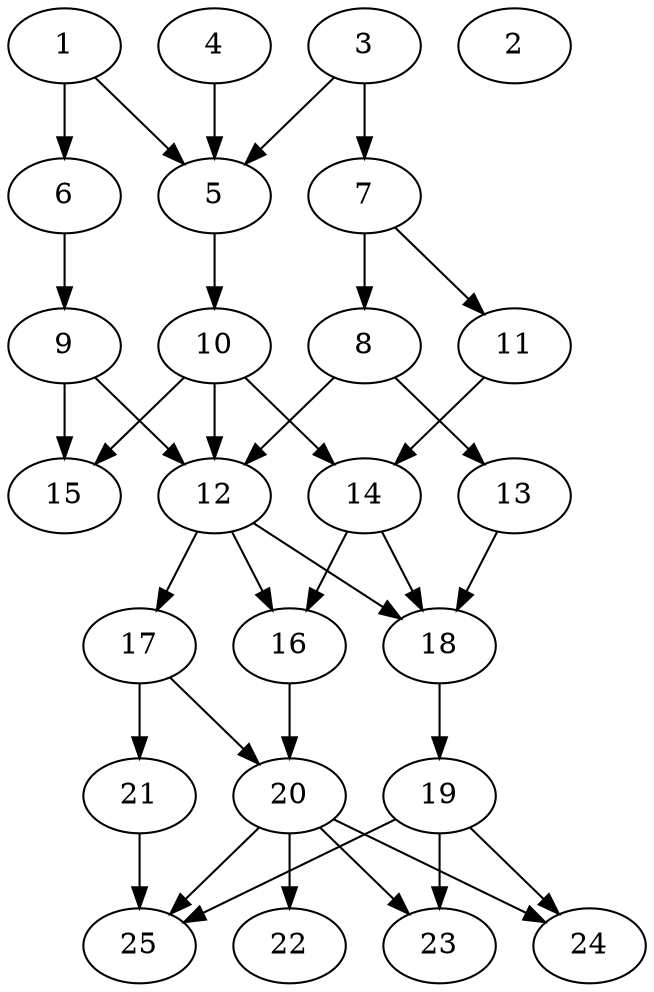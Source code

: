 // DAG automatically generated by daggen at Thu Oct  3 14:00:40 2019
// ./daggen --dot -n 25 --ccr 0.5 --fat 0.5 --regular 0.9 --density 0.7 --mindata 5242880 --maxdata 52428800 
digraph G {
  1 [size="62119936", alpha="0.14", expect_size="31059968"] 
  1 -> 5 [size ="31059968"]
  1 -> 6 [size ="31059968"]
  2 [size="21458944", alpha="0.09", expect_size="10729472"] 
  3 [size="49291264", alpha="0.15", expect_size="24645632"] 
  3 -> 5 [size ="24645632"]
  3 -> 7 [size ="24645632"]
  4 [size="25636864", alpha="0.14", expect_size="12818432"] 
  4 -> 5 [size ="12818432"]
  5 [size="68141056", alpha="0.08", expect_size="34070528"] 
  5 -> 10 [size ="34070528"]
  6 [size="99577856", alpha="0.10", expect_size="49788928"] 
  6 -> 9 [size ="49788928"]
  7 [size="93650944", alpha="0.12", expect_size="46825472"] 
  7 -> 8 [size ="46825472"]
  7 -> 11 [size ="46825472"]
  8 [size="84123648", alpha="0.08", expect_size="42061824"] 
  8 -> 12 [size ="42061824"]
  8 -> 13 [size ="42061824"]
  9 [size="39176192", alpha="0.02", expect_size="19588096"] 
  9 -> 12 [size ="19588096"]
  9 -> 15 [size ="19588096"]
  10 [size="30134272", alpha="0.05", expect_size="15067136"] 
  10 -> 12 [size ="15067136"]
  10 -> 14 [size ="15067136"]
  10 -> 15 [size ="15067136"]
  11 [size="25331712", alpha="0.11", expect_size="12665856"] 
  11 -> 14 [size ="12665856"]
  12 [size="91090944", alpha="0.19", expect_size="45545472"] 
  12 -> 16 [size ="45545472"]
  12 -> 17 [size ="45545472"]
  12 -> 18 [size ="45545472"]
  13 [size="40452096", alpha="0.06", expect_size="20226048"] 
  13 -> 18 [size ="20226048"]
  14 [size="15241216", alpha="0.16", expect_size="7620608"] 
  14 -> 16 [size ="7620608"]
  14 -> 18 [size ="7620608"]
  15 [size="80435200", alpha="0.15", expect_size="40217600"] 
  16 [size="24260608", alpha="0.13", expect_size="12130304"] 
  16 -> 20 [size ="12130304"]
  17 [size="72556544", alpha="0.12", expect_size="36278272"] 
  17 -> 20 [size ="36278272"]
  17 -> 21 [size ="36278272"]
  18 [size="36634624", alpha="0.09", expect_size="18317312"] 
  18 -> 19 [size ="18317312"]
  19 [size="74512384", alpha="0.11", expect_size="37256192"] 
  19 -> 23 [size ="37256192"]
  19 -> 24 [size ="37256192"]
  19 -> 25 [size ="37256192"]
  20 [size="83662848", alpha="0.02", expect_size="41831424"] 
  20 -> 22 [size ="41831424"]
  20 -> 23 [size ="41831424"]
  20 -> 24 [size ="41831424"]
  20 -> 25 [size ="41831424"]
  21 [size="12070912", alpha="0.04", expect_size="6035456"] 
  21 -> 25 [size ="6035456"]
  22 [size="64010240", alpha="0.08", expect_size="32005120"] 
  23 [size="57223168", alpha="0.00", expect_size="28611584"] 
  24 [size="83697664", alpha="0.16", expect_size="41848832"] 
  25 [size="66899968", alpha="0.03", expect_size="33449984"] 
}
